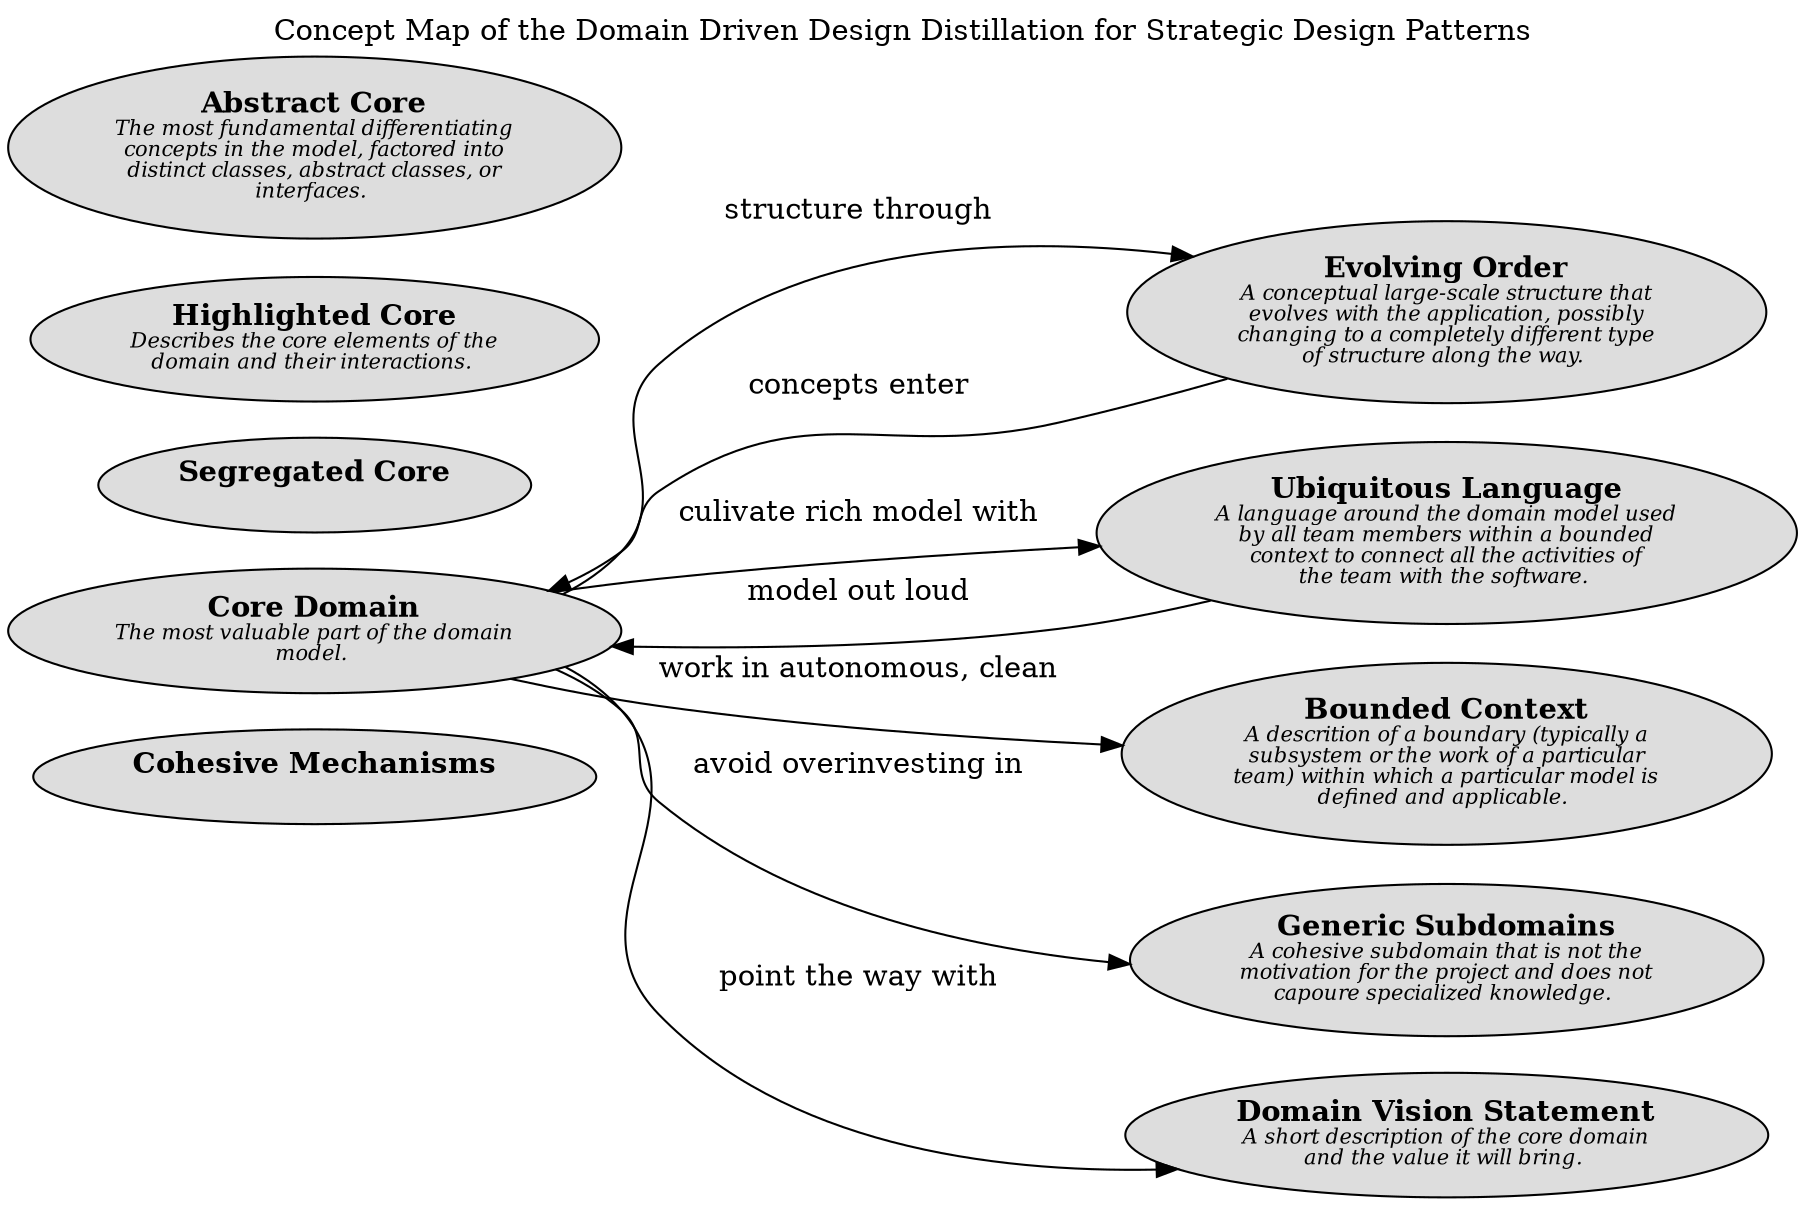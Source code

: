digraph "Concept Map of the Domain Driven Design Distillation for Strategic Design Patterns" {
  labelloc= "t"
  label="Concept Map of the Domain Driven Design Distillation for Strategic Design Patterns"
  rankdir="LR"

  layout=dot
software_development_domain_driven_design_distillation__c_cohesive_mechanisms [shape=ellipse style=filled fillcolor="#dddddd" label=<<B>Cohesive Mechanisms</B><BR/><FONT POINT-SIZE="10"><I> </I></FONT>>]
software_development_domain_driven_design_modelling__c_bounded_context [shape=ellipse style=filled fillcolor="#dddddd" label=<<B>Bounded Context</B><BR/><FONT POINT-SIZE="10"><I>A descrition of a boundary (typically a<BR/>subsystem or the work of a particular<BR/>team) within which a particular model is<BR/>defined and applicable. </I></FONT>>]
software_development_domain_driven_design_large_scale_structure__c_evolving_order [shape=ellipse style=filled fillcolor="#dddddd" label=<<B>Evolving Order</B><BR/><FONT POINT-SIZE="10"><I>A conceptual large-scale structure that<BR/>evolves with the application, possibly<BR/>changing to a completely different type<BR/>of structure along the way. </I></FONT>>]
software_development_domain_driven_design_modelling__c_ubiquitous_language [shape=ellipse style=filled fillcolor="#dddddd" label=<<B>Ubiquitous Language</B><BR/><FONT POINT-SIZE="10"><I>A language around the domain model used<BR/>by all team members within a bounded<BR/>context to connect all the activities of<BR/>the team with the software. </I></FONT>>]
software_development_domain_driven_design_distillation__c_segregated_core [shape=ellipse style=filled fillcolor="#dddddd" label=<<B>Segregated Core</B><BR/><FONT POINT-SIZE="10"><I> </I></FONT>>]
software_development_domain_driven_design_distillation__c_highlighted_core [shape=ellipse style=filled fillcolor="#dddddd" label=<<B>Highlighted Core</B><BR/><FONT POINT-SIZE="10"><I>Describes the core elements of the<BR/>domain and their interactions. </I></FONT>>]
software_development_domain_driven_design_distillation__c_core_domain [shape=ellipse style=filled fillcolor="#dddddd" label=<<B>Core Domain</B><BR/><FONT POINT-SIZE="10"><I>The most valuable part of the domain<BR/>model. </I></FONT>>]
software_development_domain_driven_design_distillation__c_generic_subdomains [shape=ellipse style=filled fillcolor="#dddddd" label=<<B>Generic Subdomains</B><BR/><FONT POINT-SIZE="10"><I>A cohesive subdomain that is not the<BR/>motivation for the project and does not<BR/>capoure specialized knowledge. </I></FONT>>]
software_development_domain_driven_design_distillation__c_abstract_core [shape=ellipse style=filled fillcolor="#dddddd" label=<<B>Abstract Core</B><BR/><FONT POINT-SIZE="10"><I>The most fundamental differentiating<BR/>concepts in the model, factored into<BR/>distinct classes, abstract classes, or<BR/>interfaces. </I></FONT>>]
software_development_domain_driven_design_distillation__c_domain_vision_statement [shape=ellipse style=filled fillcolor="#dddddd" label=<<B>Domain Vision Statement</B><BR/><FONT POINT-SIZE="10"><I>A short description of the core domain<BR/>and the value it will bring. </I></FONT>>]
 
software_development_domain_driven_design_modelling__c_ubiquitous_language -> software_development_domain_driven_design_distillation__c_core_domain [label=<model out loud<BR/><FONT POINT-SIZE="10"><I> </I></FONT>>]
software_development_domain_driven_design_distillation__c_core_domain -> software_development_domain_driven_design_distillation__c_generic_subdomains [label=<avoid overinvesting in<BR/><FONT POINT-SIZE="10"><I> </I></FONT>>]
software_development_domain_driven_design_distillation__c_core_domain -> software_development_domain_driven_design_modelling__c_bounded_context [label=<work in autonomous, clean<BR/><FONT POINT-SIZE="10"><I> </I></FONT>>]
software_development_domain_driven_design_distillation__c_core_domain -> software_development_domain_driven_design_large_scale_structure__c_evolving_order [label=<structure through<BR/><FONT POINT-SIZE="10"><I> </I></FONT>>]
software_development_domain_driven_design_distillation__c_core_domain -> software_development_domain_driven_design_modelling__c_ubiquitous_language [label=<culivate rich model with<BR/><FONT POINT-SIZE="10"><I> </I></FONT>>]
software_development_domain_driven_design_distillation__c_core_domain -> software_development_domain_driven_design_distillation__c_domain_vision_statement [label=<point the way with<BR/><FONT POINT-SIZE="10"><I> </I></FONT>>]
software_development_domain_driven_design_large_scale_structure__c_evolving_order -> software_development_domain_driven_design_distillation__c_core_domain [label=<concepts enter<BR/><FONT POINT-SIZE="10"><I> </I></FONT>>]
 
}

// (generated by Overarch with template views/view.dot.cmb)
